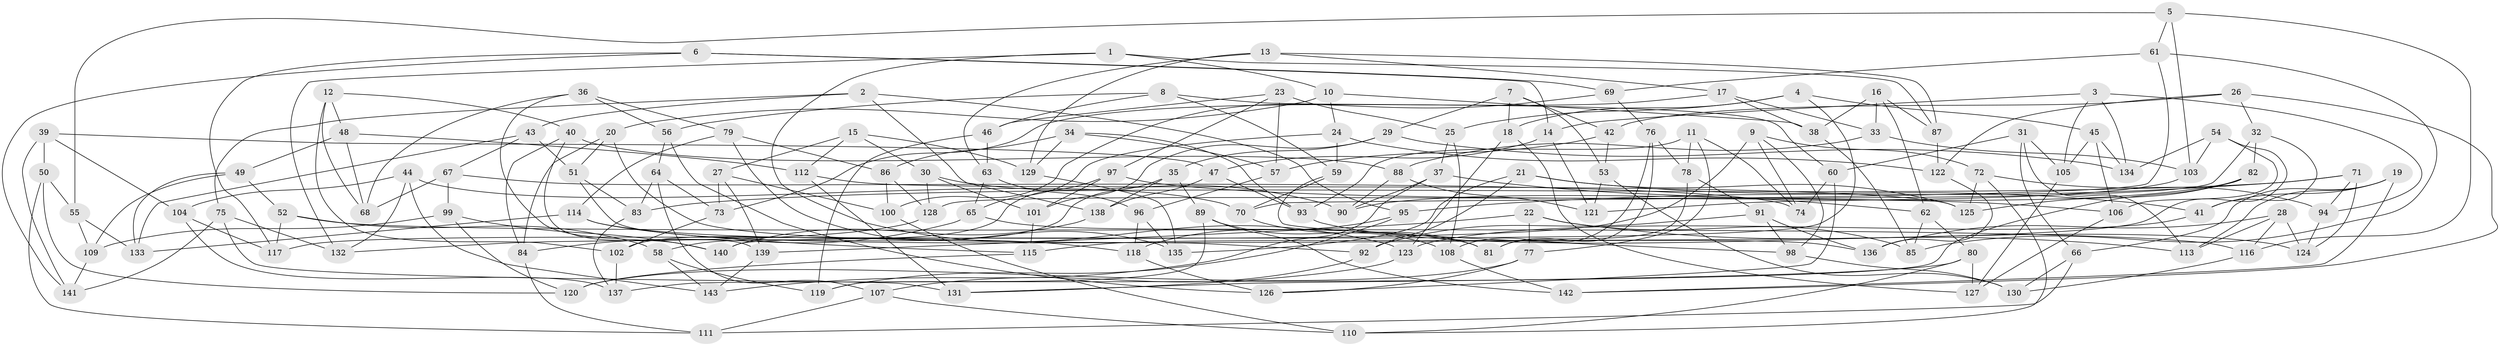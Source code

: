 // Generated by graph-tools (version 1.1) at 2025/11/02/27/25 16:11:46]
// undirected, 143 vertices, 286 edges
graph export_dot {
graph [start="1"]
  node [color=gray90,style=filled];
  1;
  2;
  3;
  4;
  5;
  6;
  7;
  8;
  9;
  10;
  11;
  12;
  13;
  14;
  15;
  16;
  17;
  18;
  19;
  20;
  21;
  22;
  23;
  24;
  25;
  26;
  27;
  28;
  29;
  30;
  31;
  32;
  33;
  34;
  35;
  36;
  37;
  38;
  39;
  40;
  41;
  42;
  43;
  44;
  45;
  46;
  47;
  48;
  49;
  50;
  51;
  52;
  53;
  54;
  55;
  56;
  57;
  58;
  59;
  60;
  61;
  62;
  63;
  64;
  65;
  66;
  67;
  68;
  69;
  70;
  71;
  72;
  73;
  74;
  75;
  76;
  77;
  78;
  79;
  80;
  81;
  82;
  83;
  84;
  85;
  86;
  87;
  88;
  89;
  90;
  91;
  92;
  93;
  94;
  95;
  96;
  97;
  98;
  99;
  100;
  101;
  102;
  103;
  104;
  105;
  106;
  107;
  108;
  109;
  110;
  111;
  112;
  113;
  114;
  115;
  116;
  117;
  118;
  119;
  120;
  121;
  122;
  123;
  124;
  125;
  126;
  127;
  128;
  129;
  130;
  131;
  132;
  133;
  134;
  135;
  136;
  137;
  138;
  139;
  140;
  141;
  142;
  143;
  1 -- 132;
  1 -- 87;
  1 -- 123;
  1 -- 10;
  2 -- 95;
  2 -- 138;
  2 -- 75;
  2 -- 43;
  3 -- 134;
  3 -- 94;
  3 -- 14;
  3 -- 105;
  4 -- 25;
  4 -- 140;
  4 -- 45;
  4 -- 18;
  5 -- 103;
  5 -- 61;
  5 -- 55;
  5 -- 116;
  6 -- 69;
  6 -- 141;
  6 -- 14;
  6 -- 117;
  7 -- 53;
  7 -- 18;
  7 -- 42;
  7 -- 29;
  8 -- 56;
  8 -- 59;
  8 -- 60;
  8 -- 46;
  9 -- 117;
  9 -- 74;
  9 -- 98;
  9 -- 72;
  10 -- 38;
  10 -- 20;
  10 -- 24;
  11 -- 93;
  11 -- 77;
  11 -- 74;
  11 -- 78;
  12 -- 102;
  12 -- 40;
  12 -- 48;
  12 -- 68;
  13 -- 129;
  13 -- 63;
  13 -- 87;
  13 -- 17;
  14 -- 47;
  14 -- 121;
  15 -- 129;
  15 -- 27;
  15 -- 30;
  15 -- 112;
  16 -- 87;
  16 -- 62;
  16 -- 33;
  16 -- 38;
  17 -- 73;
  17 -- 33;
  17 -- 38;
  18 -- 123;
  18 -- 127;
  19 -- 66;
  19 -- 113;
  19 -- 41;
  19 -- 142;
  20 -- 136;
  20 -- 51;
  20 -- 84;
  21 -- 135;
  21 -- 125;
  21 -- 41;
  21 -- 92;
  22 -- 85;
  22 -- 77;
  22 -- 139;
  22 -- 113;
  23 -- 57;
  23 -- 25;
  23 -- 46;
  23 -- 97;
  24 -- 59;
  24 -- 122;
  24 -- 65;
  25 -- 108;
  25 -- 37;
  26 -- 42;
  26 -- 122;
  26 -- 142;
  26 -- 32;
  27 -- 73;
  27 -- 139;
  27 -- 100;
  28 -- 124;
  28 -- 113;
  28 -- 116;
  28 -- 136;
  29 -- 35;
  29 -- 101;
  29 -- 134;
  30 -- 128;
  30 -- 90;
  30 -- 101;
  31 -- 105;
  31 -- 60;
  31 -- 66;
  31 -- 113;
  32 -- 82;
  32 -- 128;
  32 -- 41;
  33 -- 103;
  33 -- 88;
  34 -- 93;
  34 -- 86;
  34 -- 57;
  34 -- 129;
  35 -- 58;
  35 -- 138;
  35 -- 89;
  36 -- 68;
  36 -- 56;
  36 -- 140;
  36 -- 79;
  37 -- 143;
  37 -- 90;
  37 -- 62;
  38 -- 85;
  39 -- 47;
  39 -- 141;
  39 -- 104;
  39 -- 50;
  40 -- 84;
  40 -- 88;
  40 -- 139;
  41 -- 123;
  42 -- 53;
  42 -- 57;
  43 -- 51;
  43 -- 67;
  43 -- 133;
  44 -- 132;
  44 -- 143;
  44 -- 104;
  44 -- 70;
  45 -- 105;
  45 -- 134;
  45 -- 106;
  46 -- 119;
  46 -- 63;
  47 -- 93;
  47 -- 138;
  48 -- 49;
  48 -- 112;
  48 -- 68;
  49 -- 109;
  49 -- 52;
  49 -- 133;
  50 -- 111;
  50 -- 120;
  50 -- 55;
  51 -- 92;
  51 -- 83;
  52 -- 117;
  52 -- 58;
  52 -- 116;
  53 -- 121;
  53 -- 130;
  54 -- 103;
  54 -- 115;
  54 -- 106;
  54 -- 134;
  55 -- 109;
  55 -- 133;
  56 -- 64;
  56 -- 126;
  57 -- 96;
  58 -- 143;
  58 -- 119;
  59 -- 98;
  59 -- 70;
  60 -- 126;
  60 -- 74;
  61 -- 70;
  61 -- 85;
  61 -- 69;
  62 -- 80;
  62 -- 85;
  63 -- 65;
  63 -- 96;
  64 -- 83;
  64 -- 107;
  64 -- 73;
  65 -- 81;
  65 -- 84;
  66 -- 130;
  66 -- 111;
  67 -- 74;
  67 -- 68;
  67 -- 99;
  69 -- 76;
  69 -- 100;
  70 -- 81;
  71 -- 94;
  71 -- 124;
  71 -- 95;
  71 -- 83;
  72 -- 125;
  72 -- 110;
  72 -- 94;
  73 -- 102;
  75 -- 131;
  75 -- 141;
  75 -- 132;
  76 -- 108;
  76 -- 78;
  76 -- 81;
  77 -- 120;
  77 -- 126;
  78 -- 81;
  78 -- 91;
  79 -- 114;
  79 -- 86;
  79 -- 135;
  80 -- 110;
  80 -- 131;
  80 -- 127;
  82 -- 125;
  82 -- 137;
  82 -- 90;
  83 -- 137;
  84 -- 111;
  86 -- 128;
  86 -- 100;
  87 -- 122;
  88 -- 90;
  88 -- 121;
  89 -- 142;
  89 -- 108;
  89 -- 119;
  91 -- 98;
  91 -- 136;
  91 -- 92;
  92 -- 107;
  93 -- 124;
  94 -- 124;
  95 -- 119;
  95 -- 118;
  96 -- 135;
  96 -- 118;
  97 -- 102;
  97 -- 106;
  97 -- 101;
  98 -- 130;
  99 -- 120;
  99 -- 109;
  99 -- 140;
  100 -- 110;
  101 -- 115;
  102 -- 137;
  103 -- 121;
  104 -- 137;
  104 -- 117;
  105 -- 127;
  106 -- 127;
  107 -- 111;
  107 -- 110;
  108 -- 142;
  109 -- 141;
  112 -- 125;
  112 -- 131;
  114 -- 118;
  114 -- 115;
  114 -- 133;
  115 -- 120;
  116 -- 130;
  118 -- 126;
  122 -- 136;
  123 -- 131;
  128 -- 132;
  129 -- 135;
  138 -- 140;
  139 -- 143;
}
